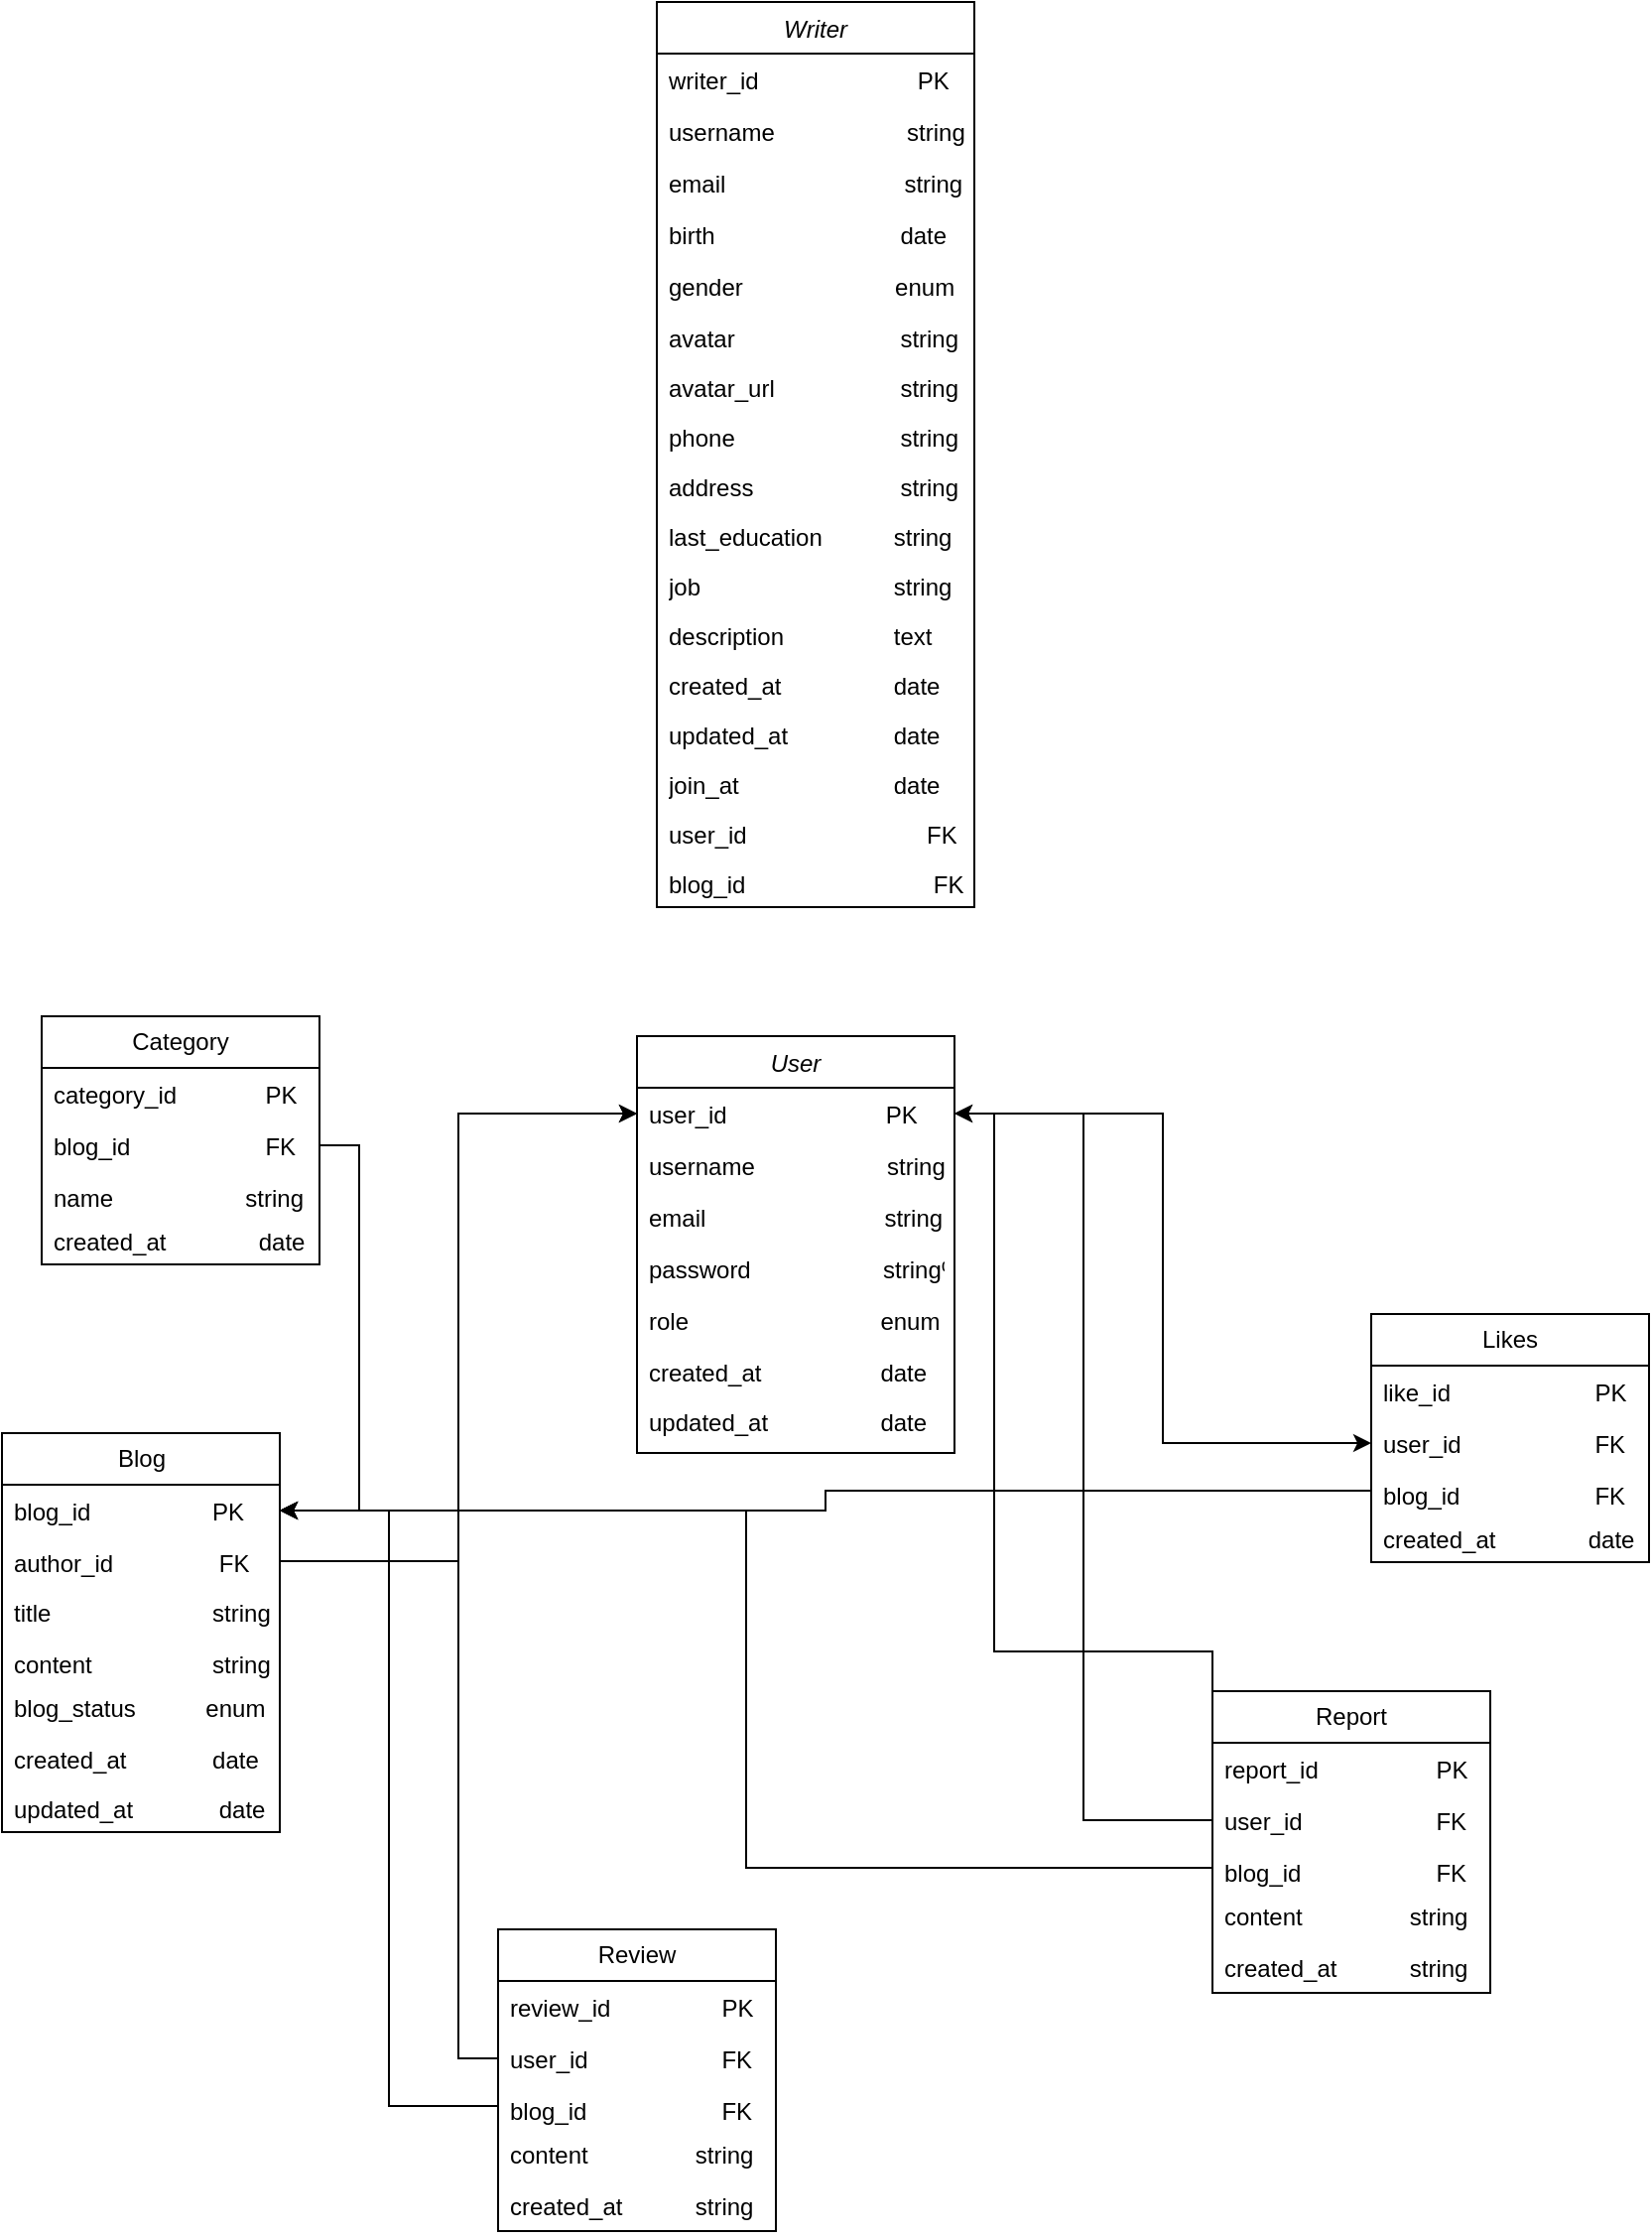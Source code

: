 <mxfile version="24.6.5" type="github">
  <diagram id="C5RBs43oDa-KdzZeNtuy" name="Page-1">
    <mxGraphModel dx="1853" dy="1733" grid="1" gridSize="10" guides="1" tooltips="1" connect="1" arrows="1" fold="1" page="1" pageScale="1" pageWidth="827" pageHeight="1169" math="0" shadow="0">
      <root>
        <mxCell id="WIyWlLk6GJQsqaUBKTNV-0" />
        <mxCell id="WIyWlLk6GJQsqaUBKTNV-1" parent="WIyWlLk6GJQsqaUBKTNV-0" />
        <mxCell id="zkfFHV4jXpPFQw0GAbJ--0" value="User" style="swimlane;fontStyle=2;align=center;verticalAlign=top;childLayout=stackLayout;horizontal=1;startSize=26;horizontalStack=0;resizeParent=1;resizeLast=0;collapsible=1;marginBottom=0;rounded=0;shadow=0;strokeWidth=1;" parent="WIyWlLk6GJQsqaUBKTNV-1" vertex="1">
          <mxGeometry x="160" y="-70" width="160" height="210" as="geometry">
            <mxRectangle x="230" y="140" width="160" height="26" as="alternateBounds" />
          </mxGeometry>
        </mxCell>
        <mxCell id="zkfFHV4jXpPFQw0GAbJ--1" value="user_id                        PK" style="text;align=left;verticalAlign=top;spacingLeft=4;spacingRight=4;overflow=hidden;rotatable=0;points=[[0,0.5],[1,0.5]];portConstraint=eastwest;" parent="zkfFHV4jXpPFQw0GAbJ--0" vertex="1">
          <mxGeometry y="26" width="160" height="26" as="geometry" />
        </mxCell>
        <mxCell id="zkfFHV4jXpPFQw0GAbJ--2" value="username                    string" style="text;align=left;verticalAlign=top;spacingLeft=4;spacingRight=4;overflow=hidden;rotatable=0;points=[[0,0.5],[1,0.5]];portConstraint=eastwest;rounded=0;shadow=0;html=0;" parent="zkfFHV4jXpPFQw0GAbJ--0" vertex="1">
          <mxGeometry y="52" width="160" height="26" as="geometry" />
        </mxCell>
        <mxCell id="zkfFHV4jXpPFQw0GAbJ--3" value="email                           string" style="text;align=left;verticalAlign=top;spacingLeft=4;spacingRight=4;overflow=hidden;rotatable=0;points=[[0,0.5],[1,0.5]];portConstraint=eastwest;rounded=0;shadow=0;html=0;" parent="zkfFHV4jXpPFQw0GAbJ--0" vertex="1">
          <mxGeometry y="78" width="160" height="26" as="geometry" />
        </mxCell>
        <mxCell id="Y3BVVtaJhXYWd-RFgLmI-7" value="password                    string%3CmxGraphModel%3E%3Croot%3E%3CmxCell%20id%3D%220%22%2F%3E%3CmxCell%20id%3D%221%22%20parent%3D%220%22%2F%3E%3CmxCell%20id%3D%222%22%20value%3D%22email%C2%A0%C2%A0%C2%A0%C2%A0%C2%A0%C2%A0%C2%A0%C2%A0%C2%A0%C2%A0%C2%A0%C2%A0%C2%A0%C2%A0%C2%A0%C2%A0%C2%A0%C2%A0%C2%A0%C2%A0%C2%A0%C2%A0%C2%A0%C2%A0%C2%A0%C2%A0%C2%A0string%22%20style%3D%22text%3Balign%3Dleft%3BverticalAlign%3Dtop%3BspacingLeft%3D4%3BspacingRight%3D4%3Boverflow%3Dhidden%3Brotatable%3D0%3Bpoints%3D%5B%5B0%2C0.5%5D%2C%5B1%2C0.5%5D%5D%3BportConstraint%3Deastwest%3Brounded%3D0%3Bshadow%3D0%3Bhtml%3D0%3B%22%20vertex%3D%221%22%20parent%3D%221%22%3E%3CmxGeometry%20x%3D%22230%22%20y%3D%22188%22%20width%3D%22160%22%20height%3D%2226%22%20as%3D%22geometry%22%2F%3E%3C%2FmxCell%3E%3C%2Froot%3E%3C%2FmxGraphModel%3E" style="text;align=left;verticalAlign=top;spacingLeft=4;spacingRight=4;overflow=hidden;rotatable=0;points=[[0,0.5],[1,0.5]];portConstraint=eastwest;rounded=0;shadow=0;html=0;" parent="zkfFHV4jXpPFQw0GAbJ--0" vertex="1">
          <mxGeometry y="104" width="160" height="26" as="geometry" />
        </mxCell>
        <mxCell id="Y3BVVtaJhXYWd-RFgLmI-8" value="role                             enum" style="text;align=left;verticalAlign=top;spacingLeft=4;spacingRight=4;overflow=hidden;rotatable=0;points=[[0,0.5],[1,0.5]];portConstraint=eastwest;rounded=0;shadow=0;html=0;" parent="zkfFHV4jXpPFQw0GAbJ--0" vertex="1">
          <mxGeometry y="130" width="160" height="26" as="geometry" />
        </mxCell>
        <mxCell id="Y3BVVtaJhXYWd-RFgLmI-24" value="created_at&lt;span style=&quot;white-space: pre;&quot;&gt;&#x9;&lt;/span&gt;&amp;nbsp; &amp;nbsp; &amp;nbsp; &amp;nbsp; &amp;nbsp; &amp;nbsp;date" style="text;strokeColor=none;fillColor=none;align=left;verticalAlign=top;spacingLeft=4;spacingRight=4;overflow=hidden;rotatable=0;points=[[0,0.5],[1,0.5]];portConstraint=eastwest;whiteSpace=wrap;html=1;" parent="zkfFHV4jXpPFQw0GAbJ--0" vertex="1">
          <mxGeometry y="156" width="160" height="25" as="geometry" />
        </mxCell>
        <mxCell id="Y3BVVtaJhXYWd-RFgLmI-25" value="updated_at&lt;span style=&quot;white-space: pre;&quot;&gt;&#x9;&lt;/span&gt;&amp;nbsp; &amp;nbsp; &amp;nbsp; &amp;nbsp; &amp;nbsp; &amp;nbsp;date" style="text;strokeColor=none;fillColor=none;align=left;verticalAlign=top;spacingLeft=4;spacingRight=4;overflow=hidden;rotatable=0;points=[[0,0.5],[1,0.5]];portConstraint=eastwest;whiteSpace=wrap;html=1;" parent="zkfFHV4jXpPFQw0GAbJ--0" vertex="1">
          <mxGeometry y="181" width="160" height="25" as="geometry" />
        </mxCell>
        <mxCell id="Y3BVVtaJhXYWd-RFgLmI-3" value="Blog" style="swimlane;fontStyle=0;childLayout=stackLayout;horizontal=1;startSize=26;fillColor=none;horizontalStack=0;resizeParent=1;resizeParentMax=0;resizeLast=0;collapsible=1;marginBottom=0;html=1;" parent="WIyWlLk6GJQsqaUBKTNV-1" vertex="1">
          <mxGeometry x="-160" y="130" width="140" height="201" as="geometry" />
        </mxCell>
        <mxCell id="Y3BVVtaJhXYWd-RFgLmI-4" value="blog_id&lt;span style=&quot;white-space: pre;&quot;&gt;&#x9;&lt;/span&gt;&lt;span style=&quot;white-space: pre;&quot;&gt;&#x9;&lt;/span&gt;&amp;nbsp; &amp;nbsp; &amp;nbsp;&amp;nbsp;&lt;span style=&quot;white-space: pre;&quot;&gt;PK&lt;/span&gt;" style="text;strokeColor=none;fillColor=none;align=left;verticalAlign=top;spacingLeft=4;spacingRight=4;overflow=hidden;rotatable=0;points=[[0,0.5],[1,0.5]];portConstraint=eastwest;whiteSpace=wrap;html=1;" parent="Y3BVVtaJhXYWd-RFgLmI-3" vertex="1">
          <mxGeometry y="26" width="140" height="26" as="geometry" />
        </mxCell>
        <mxCell id="Y3BVVtaJhXYWd-RFgLmI-18" value="author_id&lt;span style=&quot;white-space: pre;&quot;&gt;&#x9;&lt;/span&gt;&lt;span style=&quot;white-space: pre;&quot;&gt;&#x9;&amp;nbsp;&lt;/span&gt;&amp;nbsp; &amp;nbsp; &amp;nbsp; FK" style="text;strokeColor=none;fillColor=none;align=left;verticalAlign=top;spacingLeft=4;spacingRight=4;overflow=hidden;rotatable=0;points=[[0,0.5],[1,0.5]];portConstraint=eastwest;whiteSpace=wrap;html=1;" parent="Y3BVVtaJhXYWd-RFgLmI-3" vertex="1">
          <mxGeometry y="52" width="140" height="25" as="geometry" />
        </mxCell>
        <mxCell id="Y3BVVtaJhXYWd-RFgLmI-5" value="title&lt;span style=&quot;white-space: pre;&quot;&gt;&#x9;&lt;/span&gt;&lt;span style=&quot;white-space: pre;&quot;&gt;&#x9;&lt;/span&gt;&lt;span style=&quot;white-space: pre;&quot;&gt;&#x9;&lt;/span&gt;&amp;nbsp; &amp;nbsp; &amp;nbsp; string" style="text;strokeColor=none;fillColor=none;align=left;verticalAlign=top;spacingLeft=4;spacingRight=4;overflow=hidden;rotatable=0;points=[[0,0.5],[1,0.5]];portConstraint=eastwest;whiteSpace=wrap;html=1;" parent="Y3BVVtaJhXYWd-RFgLmI-3" vertex="1">
          <mxGeometry y="77" width="140" height="26" as="geometry" />
        </mxCell>
        <mxCell id="Y3BVVtaJhXYWd-RFgLmI-6" value="content&lt;span style=&quot;white-space: pre;&quot;&gt;&#x9;&lt;/span&gt;&lt;span style=&quot;white-space: pre;&quot;&gt;&#x9;&lt;/span&gt;&amp;nbsp; &amp;nbsp; &amp;nbsp; string" style="text;strokeColor=none;fillColor=none;align=left;verticalAlign=top;spacingLeft=4;spacingRight=4;overflow=hidden;rotatable=0;points=[[0,0.5],[1,0.5]];portConstraint=eastwest;whiteSpace=wrap;html=1;" parent="Y3BVVtaJhXYWd-RFgLmI-3" vertex="1">
          <mxGeometry y="103" width="140" height="22" as="geometry" />
        </mxCell>
        <mxCell id="Y3BVVtaJhXYWd-RFgLmI-59" value="blog_status&lt;span style=&quot;white-space: pre;&quot;&gt;&#x9;&lt;/span&gt;&amp;nbsp; &amp;nbsp; &amp;nbsp;enum" style="text;strokeColor=none;fillColor=none;align=left;verticalAlign=top;spacingLeft=4;spacingRight=4;overflow=hidden;rotatable=0;points=[[0,0.5],[1,0.5]];portConstraint=eastwest;whiteSpace=wrap;html=1;" parent="Y3BVVtaJhXYWd-RFgLmI-3" vertex="1">
          <mxGeometry y="125" width="140" height="26" as="geometry" />
        </mxCell>
        <mxCell id="Y3BVVtaJhXYWd-RFgLmI-15" value="created_at&lt;span style=&quot;white-space: pre;&quot;&gt;&#x9;&lt;/span&gt;&amp;nbsp; &amp;nbsp; &amp;nbsp; date" style="text;strokeColor=none;fillColor=none;align=left;verticalAlign=top;spacingLeft=4;spacingRight=4;overflow=hidden;rotatable=0;points=[[0,0.5],[1,0.5]];portConstraint=eastwest;whiteSpace=wrap;html=1;" parent="Y3BVVtaJhXYWd-RFgLmI-3" vertex="1">
          <mxGeometry y="151" width="140" height="25" as="geometry" />
        </mxCell>
        <mxCell id="Y3BVVtaJhXYWd-RFgLmI-17" value="updated_at&lt;span style=&quot;white-space: pre;&quot;&gt;&#x9;&lt;/span&gt;&amp;nbsp; &amp;nbsp; &amp;nbsp; &amp;nbsp;date" style="text;strokeColor=none;fillColor=none;align=left;verticalAlign=top;spacingLeft=4;spacingRight=4;overflow=hidden;rotatable=0;points=[[0,0.5],[1,0.5]];portConstraint=eastwest;whiteSpace=wrap;html=1;" parent="Y3BVVtaJhXYWd-RFgLmI-3" vertex="1">
          <mxGeometry y="176" width="140" height="25" as="geometry" />
        </mxCell>
        <mxCell id="Y3BVVtaJhXYWd-RFgLmI-20" value="Review" style="swimlane;fontStyle=0;childLayout=stackLayout;horizontal=1;startSize=26;fillColor=none;horizontalStack=0;resizeParent=1;resizeParentMax=0;resizeLast=0;collapsible=1;marginBottom=0;whiteSpace=wrap;html=1;" parent="WIyWlLk6GJQsqaUBKTNV-1" vertex="1">
          <mxGeometry x="90" y="380" width="140" height="152" as="geometry" />
        </mxCell>
        <mxCell id="Y3BVVtaJhXYWd-RFgLmI-21" value="review_id&lt;span style=&quot;white-space: pre;&quot;&gt;&#x9;&lt;/span&gt;&lt;span style=&quot;white-space: pre;&quot;&gt;&#x9;&lt;/span&gt;&lt;span style=&quot;white-space: pre;&quot;&gt;&#x9;&lt;/span&gt;PK" style="text;strokeColor=none;fillColor=none;align=left;verticalAlign=top;spacingLeft=4;spacingRight=4;overflow=hidden;rotatable=0;points=[[0,0.5],[1,0.5]];portConstraint=eastwest;whiteSpace=wrap;html=1;" parent="Y3BVVtaJhXYWd-RFgLmI-20" vertex="1">
          <mxGeometry y="26" width="140" height="26" as="geometry" />
        </mxCell>
        <mxCell id="Y3BVVtaJhXYWd-RFgLmI-22" value="user_id&lt;span style=&quot;white-space: pre;&quot;&gt;&#x9;&lt;/span&gt;&lt;span style=&quot;white-space: pre;&quot;&gt;&#x9;&lt;span style=&quot;white-space: pre;&quot;&gt;&#x9;&lt;/span&gt;FK&lt;/span&gt;" style="text;strokeColor=none;fillColor=none;align=left;verticalAlign=top;spacingLeft=4;spacingRight=4;overflow=hidden;rotatable=0;points=[[0,0.5],[1,0.5]];portConstraint=eastwest;whiteSpace=wrap;html=1;" parent="Y3BVVtaJhXYWd-RFgLmI-20" vertex="1">
          <mxGeometry y="52" width="140" height="26" as="geometry" />
        </mxCell>
        <mxCell id="Y3BVVtaJhXYWd-RFgLmI-23" value="blog_id&lt;span style=&quot;white-space: pre;&quot;&gt;&#x9;&lt;/span&gt;&lt;span style=&quot;white-space: pre;&quot;&gt;&#x9;&lt;/span&gt;&lt;span style=&quot;white-space: pre;&quot;&gt;&#x9;&lt;/span&gt;FK" style="text;strokeColor=none;fillColor=none;align=left;verticalAlign=top;spacingLeft=4;spacingRight=4;overflow=hidden;rotatable=0;points=[[0,0.5],[1,0.5]];portConstraint=eastwest;whiteSpace=wrap;html=1;" parent="Y3BVVtaJhXYWd-RFgLmI-20" vertex="1">
          <mxGeometry y="78" width="140" height="22" as="geometry" />
        </mxCell>
        <mxCell id="Y3BVVtaJhXYWd-RFgLmI-34" value="content&lt;span style=&quot;white-space: pre;&quot;&gt;&#x9;&lt;/span&gt;&lt;span style=&quot;white-space: pre;&quot;&gt;&#x9;&amp;nbsp;&lt;/span&gt;&amp;nbsp; &amp;nbsp;string" style="text;strokeColor=none;fillColor=none;align=left;verticalAlign=top;spacingLeft=4;spacingRight=4;overflow=hidden;rotatable=0;points=[[0,0.5],[1,0.5]];portConstraint=eastwest;whiteSpace=wrap;html=1;" parent="Y3BVVtaJhXYWd-RFgLmI-20" vertex="1">
          <mxGeometry y="100" width="140" height="26" as="geometry" />
        </mxCell>
        <mxCell id="Y3BVVtaJhXYWd-RFgLmI-35" value="created_at&lt;span style=&quot;white-space: pre;&quot;&gt;&#x9;&amp;nbsp;&lt;/span&gt;&amp;nbsp; &amp;nbsp;string" style="text;strokeColor=none;fillColor=none;align=left;verticalAlign=top;spacingLeft=4;spacingRight=4;overflow=hidden;rotatable=0;points=[[0,0.5],[1,0.5]];portConstraint=eastwest;whiteSpace=wrap;html=1;" parent="Y3BVVtaJhXYWd-RFgLmI-20" vertex="1">
          <mxGeometry y="126" width="140" height="26" as="geometry" />
        </mxCell>
        <mxCell id="Y3BVVtaJhXYWd-RFgLmI-47" value="Likes" style="swimlane;fontStyle=0;childLayout=stackLayout;horizontal=1;startSize=26;fillColor=none;horizontalStack=0;resizeParent=1;resizeParentMax=0;resizeLast=0;collapsible=1;marginBottom=0;whiteSpace=wrap;html=1;" parent="WIyWlLk6GJQsqaUBKTNV-1" vertex="1">
          <mxGeometry x="530" y="70" width="140" height="125" as="geometry" />
        </mxCell>
        <mxCell id="Y3BVVtaJhXYWd-RFgLmI-48" value="like_id&lt;span style=&quot;white-space: pre;&quot;&gt;&#x9;&lt;/span&gt;&lt;span style=&quot;white-space: pre;&quot;&gt;&#x9;&lt;/span&gt;&lt;span style=&quot;white-space: pre;&quot;&gt;&#x9;&lt;/span&gt;PK" style="text;strokeColor=none;fillColor=none;align=left;verticalAlign=top;spacingLeft=4;spacingRight=4;overflow=hidden;rotatable=0;points=[[0,0.5],[1,0.5]];portConstraint=eastwest;whiteSpace=wrap;html=1;" parent="Y3BVVtaJhXYWd-RFgLmI-47" vertex="1">
          <mxGeometry y="26" width="140" height="26" as="geometry" />
        </mxCell>
        <mxCell id="Y3BVVtaJhXYWd-RFgLmI-49" value="user_id&lt;span style=&quot;white-space: pre;&quot;&gt;&#x9;&lt;/span&gt;&lt;span style=&quot;white-space: pre;&quot;&gt;&#x9;&lt;span style=&quot;white-space: pre;&quot;&gt;&#x9;&lt;/span&gt;FK&lt;/span&gt;" style="text;strokeColor=none;fillColor=none;align=left;verticalAlign=top;spacingLeft=4;spacingRight=4;overflow=hidden;rotatable=0;points=[[0,0.5],[1,0.5]];portConstraint=eastwest;whiteSpace=wrap;html=1;" parent="Y3BVVtaJhXYWd-RFgLmI-47" vertex="1">
          <mxGeometry y="52" width="140" height="26" as="geometry" />
        </mxCell>
        <mxCell id="Y3BVVtaJhXYWd-RFgLmI-50" value="blog_id&lt;span style=&quot;white-space: pre;&quot;&gt;&#x9;&lt;/span&gt;&lt;span style=&quot;white-space: pre;&quot;&gt;&#x9;&lt;/span&gt;&lt;span style=&quot;white-space: pre;&quot;&gt;&#x9;&lt;/span&gt;FK" style="text;strokeColor=none;fillColor=none;align=left;verticalAlign=top;spacingLeft=4;spacingRight=4;overflow=hidden;rotatable=0;points=[[0,0.5],[1,0.5]];portConstraint=eastwest;whiteSpace=wrap;html=1;" parent="Y3BVVtaJhXYWd-RFgLmI-47" vertex="1">
          <mxGeometry y="78" width="140" height="22" as="geometry" />
        </mxCell>
        <mxCell id="Y3BVVtaJhXYWd-RFgLmI-58" value="created_at&lt;span style=&quot;white-space: pre;&quot;&gt;&#x9;&lt;/span&gt;&amp;nbsp; &amp;nbsp; &amp;nbsp; &amp;nbsp;date" style="text;strokeColor=none;fillColor=none;align=left;verticalAlign=top;spacingLeft=4;spacingRight=4;overflow=hidden;rotatable=0;points=[[0,0.5],[1,0.5]];portConstraint=eastwest;whiteSpace=wrap;html=1;" parent="Y3BVVtaJhXYWd-RFgLmI-47" vertex="1">
          <mxGeometry y="100" width="140" height="25" as="geometry" />
        </mxCell>
        <mxCell id="Y3BVVtaJhXYWd-RFgLmI-62" value="Report" style="swimlane;fontStyle=0;childLayout=stackLayout;horizontal=1;startSize=26;fillColor=none;horizontalStack=0;resizeParent=1;resizeParentMax=0;resizeLast=0;collapsible=1;marginBottom=0;whiteSpace=wrap;html=1;" parent="WIyWlLk6GJQsqaUBKTNV-1" vertex="1">
          <mxGeometry x="450" y="260" width="140" height="152" as="geometry" />
        </mxCell>
        <mxCell id="Y3BVVtaJhXYWd-RFgLmI-63" value="report_id&lt;span style=&quot;white-space: pre;&quot;&gt;&#x9;&lt;/span&gt;&lt;span style=&quot;white-space: pre;&quot;&gt;&#x9;&lt;/span&gt;&lt;span style=&quot;white-space: pre;&quot;&gt;&#x9;&lt;/span&gt;PK" style="text;strokeColor=none;fillColor=none;align=left;verticalAlign=top;spacingLeft=4;spacingRight=4;overflow=hidden;rotatable=0;points=[[0,0.5],[1,0.5]];portConstraint=eastwest;whiteSpace=wrap;html=1;" parent="Y3BVVtaJhXYWd-RFgLmI-62" vertex="1">
          <mxGeometry y="26" width="140" height="26" as="geometry" />
        </mxCell>
        <mxCell id="Y3BVVtaJhXYWd-RFgLmI-64" value="user_id&lt;span style=&quot;white-space: pre;&quot;&gt;&#x9;&lt;/span&gt;&lt;span style=&quot;white-space: pre;&quot;&gt;&#x9;&lt;span style=&quot;white-space: pre;&quot;&gt;&#x9;&lt;/span&gt;FK&lt;/span&gt;" style="text;strokeColor=none;fillColor=none;align=left;verticalAlign=top;spacingLeft=4;spacingRight=4;overflow=hidden;rotatable=0;points=[[0,0.5],[1,0.5]];portConstraint=eastwest;whiteSpace=wrap;html=1;" parent="Y3BVVtaJhXYWd-RFgLmI-62" vertex="1">
          <mxGeometry y="52" width="140" height="26" as="geometry" />
        </mxCell>
        <mxCell id="Y3BVVtaJhXYWd-RFgLmI-65" value="blog_id&lt;span style=&quot;white-space: pre;&quot;&gt;&#x9;&lt;/span&gt;&lt;span style=&quot;white-space: pre;&quot;&gt;&#x9;&lt;/span&gt;&lt;span style=&quot;white-space: pre;&quot;&gt;&#x9;&lt;/span&gt;FK" style="text;strokeColor=none;fillColor=none;align=left;verticalAlign=top;spacingLeft=4;spacingRight=4;overflow=hidden;rotatable=0;points=[[0,0.5],[1,0.5]];portConstraint=eastwest;whiteSpace=wrap;html=1;" parent="Y3BVVtaJhXYWd-RFgLmI-62" vertex="1">
          <mxGeometry y="78" width="140" height="22" as="geometry" />
        </mxCell>
        <mxCell id="Y3BVVtaJhXYWd-RFgLmI-66" value="content&lt;span style=&quot;white-space: pre;&quot;&gt;&#x9;&lt;/span&gt;&lt;span style=&quot;white-space: pre;&quot;&gt;&#x9;&amp;nbsp;&lt;/span&gt;&amp;nbsp; &amp;nbsp;string" style="text;strokeColor=none;fillColor=none;align=left;verticalAlign=top;spacingLeft=4;spacingRight=4;overflow=hidden;rotatable=0;points=[[0,0.5],[1,0.5]];portConstraint=eastwest;whiteSpace=wrap;html=1;" parent="Y3BVVtaJhXYWd-RFgLmI-62" vertex="1">
          <mxGeometry y="100" width="140" height="26" as="geometry" />
        </mxCell>
        <mxCell id="Y3BVVtaJhXYWd-RFgLmI-67" value="created_at&lt;span style=&quot;white-space: pre;&quot;&gt;&#x9;&amp;nbsp;&lt;/span&gt;&amp;nbsp; &amp;nbsp;string" style="text;strokeColor=none;fillColor=none;align=left;verticalAlign=top;spacingLeft=4;spacingRight=4;overflow=hidden;rotatable=0;points=[[0,0.5],[1,0.5]];portConstraint=eastwest;whiteSpace=wrap;html=1;" parent="Y3BVVtaJhXYWd-RFgLmI-62" vertex="1">
          <mxGeometry y="126" width="140" height="26" as="geometry" />
        </mxCell>
        <mxCell id="Y3BVVtaJhXYWd-RFgLmI-71" style="edgeStyle=orthogonalEdgeStyle;rounded=0;orthogonalLoop=1;jettySize=auto;html=1;exitX=1;exitY=0.5;exitDx=0;exitDy=0;" parent="WIyWlLk6GJQsqaUBKTNV-1" source="zkfFHV4jXpPFQw0GAbJ--1" target="Y3BVVtaJhXYWd-RFgLmI-49" edge="1">
          <mxGeometry relative="1" as="geometry" />
        </mxCell>
        <mxCell id="Y3BVVtaJhXYWd-RFgLmI-73" style="edgeStyle=orthogonalEdgeStyle;rounded=0;orthogonalLoop=1;jettySize=auto;html=1;exitX=0;exitY=0.5;exitDx=0;exitDy=0;entryX=1;entryY=0.5;entryDx=0;entryDy=0;" parent="WIyWlLk6GJQsqaUBKTNV-1" source="Y3BVVtaJhXYWd-RFgLmI-50" target="Y3BVVtaJhXYWd-RFgLmI-4" edge="1">
          <mxGeometry relative="1" as="geometry" />
        </mxCell>
        <mxCell id="Y3BVVtaJhXYWd-RFgLmI-72" style="edgeStyle=orthogonalEdgeStyle;rounded=0;orthogonalLoop=1;jettySize=auto;html=1;exitX=0;exitY=0.5;exitDx=0;exitDy=0;entryX=1;entryY=0.5;entryDx=0;entryDy=0;" parent="WIyWlLk6GJQsqaUBKTNV-1" source="Y3BVVtaJhXYWd-RFgLmI-64" target="zkfFHV4jXpPFQw0GAbJ--1" edge="1">
          <mxGeometry relative="1" as="geometry">
            <mxPoint x="310" y="160" as="targetPoint" />
            <Array as="points">
              <mxPoint x="450" y="240" />
              <mxPoint x="340" y="240" />
              <mxPoint x="340" y="-31" />
            </Array>
          </mxGeometry>
        </mxCell>
        <mxCell id="Y3BVVtaJhXYWd-RFgLmI-75" style="edgeStyle=orthogonalEdgeStyle;rounded=0;orthogonalLoop=1;jettySize=auto;html=1;exitX=0;exitY=0.5;exitDx=0;exitDy=0;entryX=0;entryY=0.5;entryDx=0;entryDy=0;" parent="WIyWlLk6GJQsqaUBKTNV-1" source="Y3BVVtaJhXYWd-RFgLmI-22" target="zkfFHV4jXpPFQw0GAbJ--1" edge="1">
          <mxGeometry relative="1" as="geometry" />
        </mxCell>
        <mxCell id="Y3BVVtaJhXYWd-RFgLmI-76" style="edgeStyle=orthogonalEdgeStyle;rounded=0;orthogonalLoop=1;jettySize=auto;html=1;exitX=0;exitY=0.5;exitDx=0;exitDy=0;entryX=1;entryY=0.5;entryDx=0;entryDy=0;" parent="WIyWlLk6GJQsqaUBKTNV-1" source="Y3BVVtaJhXYWd-RFgLmI-23" target="Y3BVVtaJhXYWd-RFgLmI-4" edge="1">
          <mxGeometry relative="1" as="geometry" />
        </mxCell>
        <mxCell id="Y3BVVtaJhXYWd-RFgLmI-77" style="edgeStyle=orthogonalEdgeStyle;rounded=0;orthogonalLoop=1;jettySize=auto;html=1;exitX=0;exitY=0.5;exitDx=0;exitDy=0;entryX=1;entryY=0.5;entryDx=0;entryDy=0;" parent="WIyWlLk6GJQsqaUBKTNV-1" source="Y3BVVtaJhXYWd-RFgLmI-65" target="Y3BVVtaJhXYWd-RFgLmI-4" edge="1">
          <mxGeometry relative="1" as="geometry" />
        </mxCell>
        <mxCell id="Y3BVVtaJhXYWd-RFgLmI-78" style="edgeStyle=orthogonalEdgeStyle;rounded=0;orthogonalLoop=1;jettySize=auto;html=1;exitX=0;exitY=0.5;exitDx=0;exitDy=0;entryX=1;entryY=0.5;entryDx=0;entryDy=0;" parent="WIyWlLk6GJQsqaUBKTNV-1" source="Y3BVVtaJhXYWd-RFgLmI-64" target="zkfFHV4jXpPFQw0GAbJ--1" edge="1">
          <mxGeometry relative="1" as="geometry" />
        </mxCell>
        <mxCell id="Y3BVVtaJhXYWd-RFgLmI-79" value="Category" style="swimlane;fontStyle=0;childLayout=stackLayout;horizontal=1;startSize=26;fillColor=none;horizontalStack=0;resizeParent=1;resizeParentMax=0;resizeLast=0;collapsible=1;marginBottom=0;whiteSpace=wrap;html=1;" parent="WIyWlLk6GJQsqaUBKTNV-1" vertex="1">
          <mxGeometry x="-140" y="-80" width="140" height="125" as="geometry" />
        </mxCell>
        <mxCell id="Y3BVVtaJhXYWd-RFgLmI-80" value="category_id&lt;span style=&quot;white-space: pre;&quot;&gt;&#x9;&lt;/span&gt;&lt;span style=&quot;white-space: pre;&quot;&gt;&#x9;&lt;/span&gt;PK" style="text;strokeColor=none;fillColor=none;align=left;verticalAlign=top;spacingLeft=4;spacingRight=4;overflow=hidden;rotatable=0;points=[[0,0.5],[1,0.5]];portConstraint=eastwest;whiteSpace=wrap;html=1;" parent="Y3BVVtaJhXYWd-RFgLmI-79" vertex="1">
          <mxGeometry y="26" width="140" height="26" as="geometry" />
        </mxCell>
        <mxCell id="Y3BVVtaJhXYWd-RFgLmI-81" value="blog_id&lt;span style=&quot;white-space: pre;&quot;&gt;&#x9;&lt;/span&gt;&lt;span style=&quot;white-space: pre;&quot;&gt;&#x9;&lt;span style=&quot;white-space: pre;&quot;&gt;&#x9;&lt;/span&gt;FK&lt;/span&gt;" style="text;strokeColor=none;fillColor=none;align=left;verticalAlign=top;spacingLeft=4;spacingRight=4;overflow=hidden;rotatable=0;points=[[0,0.5],[1,0.5]];portConstraint=eastwest;whiteSpace=wrap;html=1;" parent="Y3BVVtaJhXYWd-RFgLmI-79" vertex="1">
          <mxGeometry y="52" width="140" height="26" as="geometry" />
        </mxCell>
        <mxCell id="Y3BVVtaJhXYWd-RFgLmI-82" value="name&lt;span style=&quot;white-space: pre;&quot;&gt;&#x9;&lt;/span&gt;&lt;span style=&quot;white-space: pre;&quot;&gt;&#x9;&lt;/span&gt;&amp;nbsp; &amp;nbsp; &amp;nbsp;string" style="text;strokeColor=none;fillColor=none;align=left;verticalAlign=top;spacingLeft=4;spacingRight=4;overflow=hidden;rotatable=0;points=[[0,0.5],[1,0.5]];portConstraint=eastwest;whiteSpace=wrap;html=1;" parent="Y3BVVtaJhXYWd-RFgLmI-79" vertex="1">
          <mxGeometry y="78" width="140" height="22" as="geometry" />
        </mxCell>
        <mxCell id="Y3BVVtaJhXYWd-RFgLmI-83" value="created_at&lt;span style=&quot;white-space: pre;&quot;&gt;&#x9;&lt;/span&gt;&amp;nbsp; &amp;nbsp; &amp;nbsp; &amp;nbsp;date" style="text;strokeColor=none;fillColor=none;align=left;verticalAlign=top;spacingLeft=4;spacingRight=4;overflow=hidden;rotatable=0;points=[[0,0.5],[1,0.5]];portConstraint=eastwest;whiteSpace=wrap;html=1;" parent="Y3BVVtaJhXYWd-RFgLmI-79" vertex="1">
          <mxGeometry y="100" width="140" height="25" as="geometry" />
        </mxCell>
        <mxCell id="Y3BVVtaJhXYWd-RFgLmI-84" style="edgeStyle=orthogonalEdgeStyle;rounded=0;orthogonalLoop=1;jettySize=auto;html=1;exitX=1;exitY=0.5;exitDx=0;exitDy=0;entryX=1;entryY=0.5;entryDx=0;entryDy=0;" parent="WIyWlLk6GJQsqaUBKTNV-1" source="Y3BVVtaJhXYWd-RFgLmI-81" target="Y3BVVtaJhXYWd-RFgLmI-4" edge="1">
          <mxGeometry relative="1" as="geometry" />
        </mxCell>
        <mxCell id="Y3BVVtaJhXYWd-RFgLmI-85" style="edgeStyle=orthogonalEdgeStyle;rounded=0;orthogonalLoop=1;jettySize=auto;html=1;exitX=1;exitY=0.5;exitDx=0;exitDy=0;entryX=0;entryY=0.5;entryDx=0;entryDy=0;" parent="WIyWlLk6GJQsqaUBKTNV-1" source="Y3BVVtaJhXYWd-RFgLmI-18" target="zkfFHV4jXpPFQw0GAbJ--1" edge="1">
          <mxGeometry relative="1" as="geometry" />
        </mxCell>
        <mxCell id="5L32HLJstGVHWE7THopw-0" value="Writer" style="swimlane;fontStyle=2;align=center;verticalAlign=top;childLayout=stackLayout;horizontal=1;startSize=26;horizontalStack=0;resizeParent=1;resizeLast=0;collapsible=1;marginBottom=0;rounded=0;shadow=0;strokeWidth=1;" vertex="1" parent="WIyWlLk6GJQsqaUBKTNV-1">
          <mxGeometry x="170" y="-591" width="160" height="456" as="geometry">
            <mxRectangle x="230" y="140" width="160" height="26" as="alternateBounds" />
          </mxGeometry>
        </mxCell>
        <mxCell id="5L32HLJstGVHWE7THopw-1" value="writer_id                        PK" style="text;align=left;verticalAlign=top;spacingLeft=4;spacingRight=4;overflow=hidden;rotatable=0;points=[[0,0.5],[1,0.5]];portConstraint=eastwest;" vertex="1" parent="5L32HLJstGVHWE7THopw-0">
          <mxGeometry y="26" width="160" height="26" as="geometry" />
        </mxCell>
        <mxCell id="5L32HLJstGVHWE7THopw-2" value="username                    string" style="text;align=left;verticalAlign=top;spacingLeft=4;spacingRight=4;overflow=hidden;rotatable=0;points=[[0,0.5],[1,0.5]];portConstraint=eastwest;rounded=0;shadow=0;html=0;" vertex="1" parent="5L32HLJstGVHWE7THopw-0">
          <mxGeometry y="52" width="160" height="26" as="geometry" />
        </mxCell>
        <mxCell id="5L32HLJstGVHWE7THopw-3" value="email                           string" style="text;align=left;verticalAlign=top;spacingLeft=4;spacingRight=4;overflow=hidden;rotatable=0;points=[[0,0.5],[1,0.5]];portConstraint=eastwest;rounded=0;shadow=0;html=0;" vertex="1" parent="5L32HLJstGVHWE7THopw-0">
          <mxGeometry y="78" width="160" height="26" as="geometry" />
        </mxCell>
        <mxCell id="5L32HLJstGVHWE7THopw-4" value="birth                            date" style="text;align=left;verticalAlign=top;spacingLeft=4;spacingRight=4;overflow=hidden;rotatable=0;points=[[0,0.5],[1,0.5]];portConstraint=eastwest;rounded=0;shadow=0;html=0;" vertex="1" parent="5L32HLJstGVHWE7THopw-0">
          <mxGeometry y="104" width="160" height="26" as="geometry" />
        </mxCell>
        <mxCell id="5L32HLJstGVHWE7THopw-5" value="gender                       enum" style="text;align=left;verticalAlign=top;spacingLeft=4;spacingRight=4;overflow=hidden;rotatable=0;points=[[0,0.5],[1,0.5]];portConstraint=eastwest;rounded=0;shadow=0;html=0;" vertex="1" parent="5L32HLJstGVHWE7THopw-0">
          <mxGeometry y="130" width="160" height="26" as="geometry" />
        </mxCell>
        <mxCell id="5L32HLJstGVHWE7THopw-6" value="avatar&lt;span style=&quot;white-space: pre;&quot;&gt;&#x9;&lt;/span&gt;&lt;span style=&quot;white-space: pre;&quot;&gt;&#x9;&lt;/span&gt;&amp;nbsp; &amp;nbsp; &amp;nbsp; &amp;nbsp; &amp;nbsp; &amp;nbsp;string" style="text;strokeColor=none;fillColor=none;align=left;verticalAlign=top;spacingLeft=4;spacingRight=4;overflow=hidden;rotatable=0;points=[[0,0.5],[1,0.5]];portConstraint=eastwest;whiteSpace=wrap;html=1;" vertex="1" parent="5L32HLJstGVHWE7THopw-0">
          <mxGeometry y="156" width="160" height="25" as="geometry" />
        </mxCell>
        <mxCell id="5L32HLJstGVHWE7THopw-7" value="avatar_url&lt;span style=&quot;white-space: pre;&quot;&gt;&#x9;&lt;/span&gt;&amp;nbsp; &amp;nbsp; &amp;nbsp; &amp;nbsp; &amp;nbsp; &amp;nbsp;string" style="text;strokeColor=none;fillColor=none;align=left;verticalAlign=top;spacingLeft=4;spacingRight=4;overflow=hidden;rotatable=0;points=[[0,0.5],[1,0.5]];portConstraint=eastwest;whiteSpace=wrap;html=1;" vertex="1" parent="5L32HLJstGVHWE7THopw-0">
          <mxGeometry y="181" width="160" height="25" as="geometry" />
        </mxCell>
        <mxCell id="5L32HLJstGVHWE7THopw-8" value="phone&lt;span style=&quot;white-space: pre;&quot;&gt;&#x9;&lt;/span&gt;&lt;span style=&quot;white-space: pre;&quot;&gt;&#x9;&lt;/span&gt;&amp;nbsp; &amp;nbsp; &amp;nbsp; &amp;nbsp; &amp;nbsp; &amp;nbsp;string" style="text;strokeColor=none;fillColor=none;align=left;verticalAlign=top;spacingLeft=4;spacingRight=4;overflow=hidden;rotatable=0;points=[[0,0.5],[1,0.5]];portConstraint=eastwest;whiteSpace=wrap;html=1;" vertex="1" parent="5L32HLJstGVHWE7THopw-0">
          <mxGeometry y="206" width="160" height="25" as="geometry" />
        </mxCell>
        <mxCell id="5L32HLJstGVHWE7THopw-9" value="address&lt;span style=&quot;white-space: pre;&quot;&gt;&#x9;&lt;/span&gt;&lt;span style=&quot;white-space: pre;&quot;&gt;&#x9;&lt;/span&gt;&lt;span style=&quot;white-space: pre;&quot;&gt;&#x9;&lt;/span&gt;&amp;nbsp; &amp;nbsp;string" style="text;strokeColor=none;fillColor=none;align=left;verticalAlign=top;spacingLeft=4;spacingRight=4;overflow=hidden;rotatable=0;points=[[0,0.5],[1,0.5]];portConstraint=eastwest;whiteSpace=wrap;html=1;" vertex="1" parent="5L32HLJstGVHWE7THopw-0">
          <mxGeometry y="231" width="160" height="25" as="geometry" />
        </mxCell>
        <mxCell id="5L32HLJstGVHWE7THopw-10" value="last_education&lt;span style=&quot;white-space: pre;&quot;&gt;&#x9;&lt;/span&gt;&lt;span style=&quot;white-space: pre;&quot;&gt;&#x9;&lt;/span&gt;&amp;nbsp; string" style="text;strokeColor=none;fillColor=none;align=left;verticalAlign=top;spacingLeft=4;spacingRight=4;overflow=hidden;rotatable=0;points=[[0,0.5],[1,0.5]];portConstraint=eastwest;whiteSpace=wrap;html=1;" vertex="1" parent="5L32HLJstGVHWE7THopw-0">
          <mxGeometry y="256" width="160" height="25" as="geometry" />
        </mxCell>
        <mxCell id="5L32HLJstGVHWE7THopw-11" value="job&lt;span style=&quot;white-space: pre;&quot;&gt;&#x9;&lt;/span&gt;&lt;span style=&quot;white-space: pre;&quot;&gt;&#x9;&lt;/span&gt;&lt;span style=&quot;white-space: pre;&quot;&gt;&#x9;&lt;/span&gt;&lt;span style=&quot;white-space: pre;&quot;&gt;&#x9;&lt;/span&gt;&amp;nbsp; string" style="text;strokeColor=none;fillColor=none;align=left;verticalAlign=top;spacingLeft=4;spacingRight=4;overflow=hidden;rotatable=0;points=[[0,0.5],[1,0.5]];portConstraint=eastwest;whiteSpace=wrap;html=1;" vertex="1" parent="5L32HLJstGVHWE7THopw-0">
          <mxGeometry y="281" width="160" height="25" as="geometry" />
        </mxCell>
        <mxCell id="5L32HLJstGVHWE7THopw-12" value="description&lt;span style=&quot;white-space: pre;&quot;&gt;&#x9;&lt;/span&gt;&lt;span style=&quot;white-space: pre;&quot;&gt;&#x9;&lt;/span&gt;&amp;nbsp; text" style="text;strokeColor=none;fillColor=none;align=left;verticalAlign=top;spacingLeft=4;spacingRight=4;overflow=hidden;rotatable=0;points=[[0,0.5],[1,0.5]];portConstraint=eastwest;whiteSpace=wrap;html=1;" vertex="1" parent="5L32HLJstGVHWE7THopw-0">
          <mxGeometry y="306" width="160" height="25" as="geometry" />
        </mxCell>
        <mxCell id="5L32HLJstGVHWE7THopw-13" value="created_at&lt;span style=&quot;white-space: pre;&quot;&gt;&#x9;&lt;/span&gt;&lt;span style=&quot;white-space: pre;&quot;&gt;&#x9;&lt;/span&gt;&amp;nbsp; date" style="text;strokeColor=none;fillColor=none;align=left;verticalAlign=top;spacingLeft=4;spacingRight=4;overflow=hidden;rotatable=0;points=[[0,0.5],[1,0.5]];portConstraint=eastwest;whiteSpace=wrap;html=1;" vertex="1" parent="5L32HLJstGVHWE7THopw-0">
          <mxGeometry y="331" width="160" height="25" as="geometry" />
        </mxCell>
        <mxCell id="5L32HLJstGVHWE7THopw-14" value="updated_at&lt;span style=&quot;white-space: pre;&quot;&gt;&#x9;&lt;/span&gt;&lt;span style=&quot;white-space: pre;&quot;&gt;&#x9;&lt;/span&gt;&amp;nbsp; date" style="text;strokeColor=none;fillColor=none;align=left;verticalAlign=top;spacingLeft=4;spacingRight=4;overflow=hidden;rotatable=0;points=[[0,0.5],[1,0.5]];portConstraint=eastwest;whiteSpace=wrap;html=1;" vertex="1" parent="5L32HLJstGVHWE7THopw-0">
          <mxGeometry y="356" width="160" height="25" as="geometry" />
        </mxCell>
        <mxCell id="5L32HLJstGVHWE7THopw-15" value="join_at&lt;span style=&quot;white-space: pre;&quot;&gt;&#x9;&lt;/span&gt;&lt;span style=&quot;white-space: pre;&quot;&gt;&#x9;&lt;/span&gt;&amp;nbsp; &amp;nbsp; &amp;nbsp; &amp;nbsp;&lt;span style=&quot;white-space: pre;&quot;&gt;&#x9;&lt;/span&gt;&amp;nbsp; date" style="text;strokeColor=none;fillColor=none;align=left;verticalAlign=top;spacingLeft=4;spacingRight=4;overflow=hidden;rotatable=0;points=[[0,0.5],[1,0.5]];portConstraint=eastwest;whiteSpace=wrap;html=1;" vertex="1" parent="5L32HLJstGVHWE7THopw-0">
          <mxGeometry y="381" width="160" height="25" as="geometry" />
        </mxCell>
        <mxCell id="5L32HLJstGVHWE7THopw-16" value="user_id&lt;span style=&quot;white-space: pre;&quot;&gt;&#x9;&lt;/span&gt;&lt;span style=&quot;white-space: pre;&quot;&gt;&#x9;&lt;/span&gt;&amp;nbsp; &amp;nbsp; &amp;nbsp; &amp;nbsp; &amp;nbsp; &amp;nbsp; &amp;nbsp; &amp;nbsp;FK" style="text;strokeColor=none;fillColor=none;align=left;verticalAlign=top;spacingLeft=4;spacingRight=4;overflow=hidden;rotatable=0;points=[[0,0.5],[1,0.5]];portConstraint=eastwest;whiteSpace=wrap;html=1;" vertex="1" parent="5L32HLJstGVHWE7THopw-0">
          <mxGeometry y="406" width="160" height="25" as="geometry" />
        </mxCell>
        <mxCell id="5L32HLJstGVHWE7THopw-17" value="blog_id&amp;nbsp;&lt;span style=&quot;white-space: pre;&quot;&gt;&#x9;&lt;/span&gt;&lt;span style=&quot;white-space: pre;&quot;&gt;&#x9;&lt;/span&gt;&amp;nbsp; &amp;nbsp; &amp;nbsp; &amp;nbsp; &amp;nbsp; &amp;nbsp; &amp;nbsp; &amp;nbsp; FK" style="text;strokeColor=none;fillColor=none;align=left;verticalAlign=top;spacingLeft=4;spacingRight=4;overflow=hidden;rotatable=0;points=[[0,0.5],[1,0.5]];portConstraint=eastwest;whiteSpace=wrap;html=1;" vertex="1" parent="5L32HLJstGVHWE7THopw-0">
          <mxGeometry y="431" width="160" height="25" as="geometry" />
        </mxCell>
      </root>
    </mxGraphModel>
  </diagram>
</mxfile>
